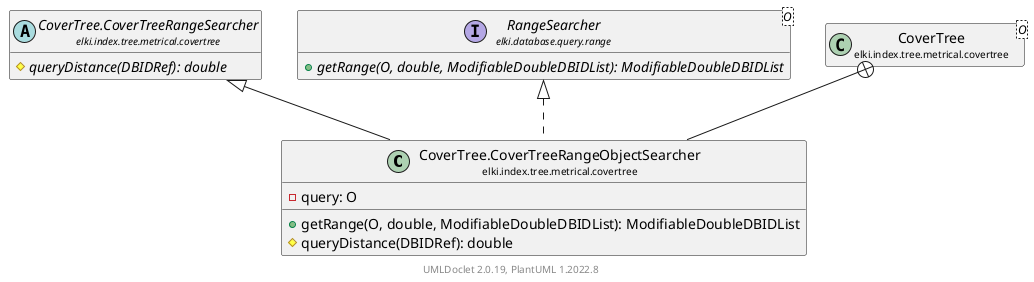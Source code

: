 @startuml
    remove .*\.(Instance|Par|Parameterizer|Factory)$
    set namespaceSeparator none
    hide empty fields
    hide empty methods

    class "<size:14>CoverTree.CoverTreeRangeObjectSearcher\n<size:10>elki.index.tree.metrical.covertree" as elki.index.tree.metrical.covertree.CoverTree.CoverTreeRangeObjectSearcher [[CoverTree.CoverTreeRangeObjectSearcher.html]] {
        -query: O
        +getRange(O, double, ModifiableDoubleDBIDList): ModifiableDoubleDBIDList
        #queryDistance(DBIDRef): double
    }

    abstract class "<size:14>CoverTree.CoverTreeRangeSearcher\n<size:10>elki.index.tree.metrical.covertree" as elki.index.tree.metrical.covertree.CoverTree.CoverTreeRangeSearcher [[CoverTree.CoverTreeRangeSearcher.html]] {
        {abstract} #queryDistance(DBIDRef): double
    }
    interface "<size:14>RangeSearcher\n<size:10>elki.database.query.range" as elki.database.query.range.RangeSearcher<O> [[../../../../database/query/range/RangeSearcher.html]] {
        {abstract} +getRange(O, double, ModifiableDoubleDBIDList): ModifiableDoubleDBIDList
    }
    class "<size:14>CoverTree\n<size:10>elki.index.tree.metrical.covertree" as elki.index.tree.metrical.covertree.CoverTree<O> [[CoverTree.html]]

    elki.index.tree.metrical.covertree.CoverTree.CoverTreeRangeSearcher <|-- elki.index.tree.metrical.covertree.CoverTree.CoverTreeRangeObjectSearcher
    elki.database.query.range.RangeSearcher <|.. elki.index.tree.metrical.covertree.CoverTree.CoverTreeRangeObjectSearcher
    elki.index.tree.metrical.covertree.CoverTree +-- elki.index.tree.metrical.covertree.CoverTree.CoverTreeRangeObjectSearcher

    center footer UMLDoclet 2.0.19, PlantUML 1.2022.8
@enduml
